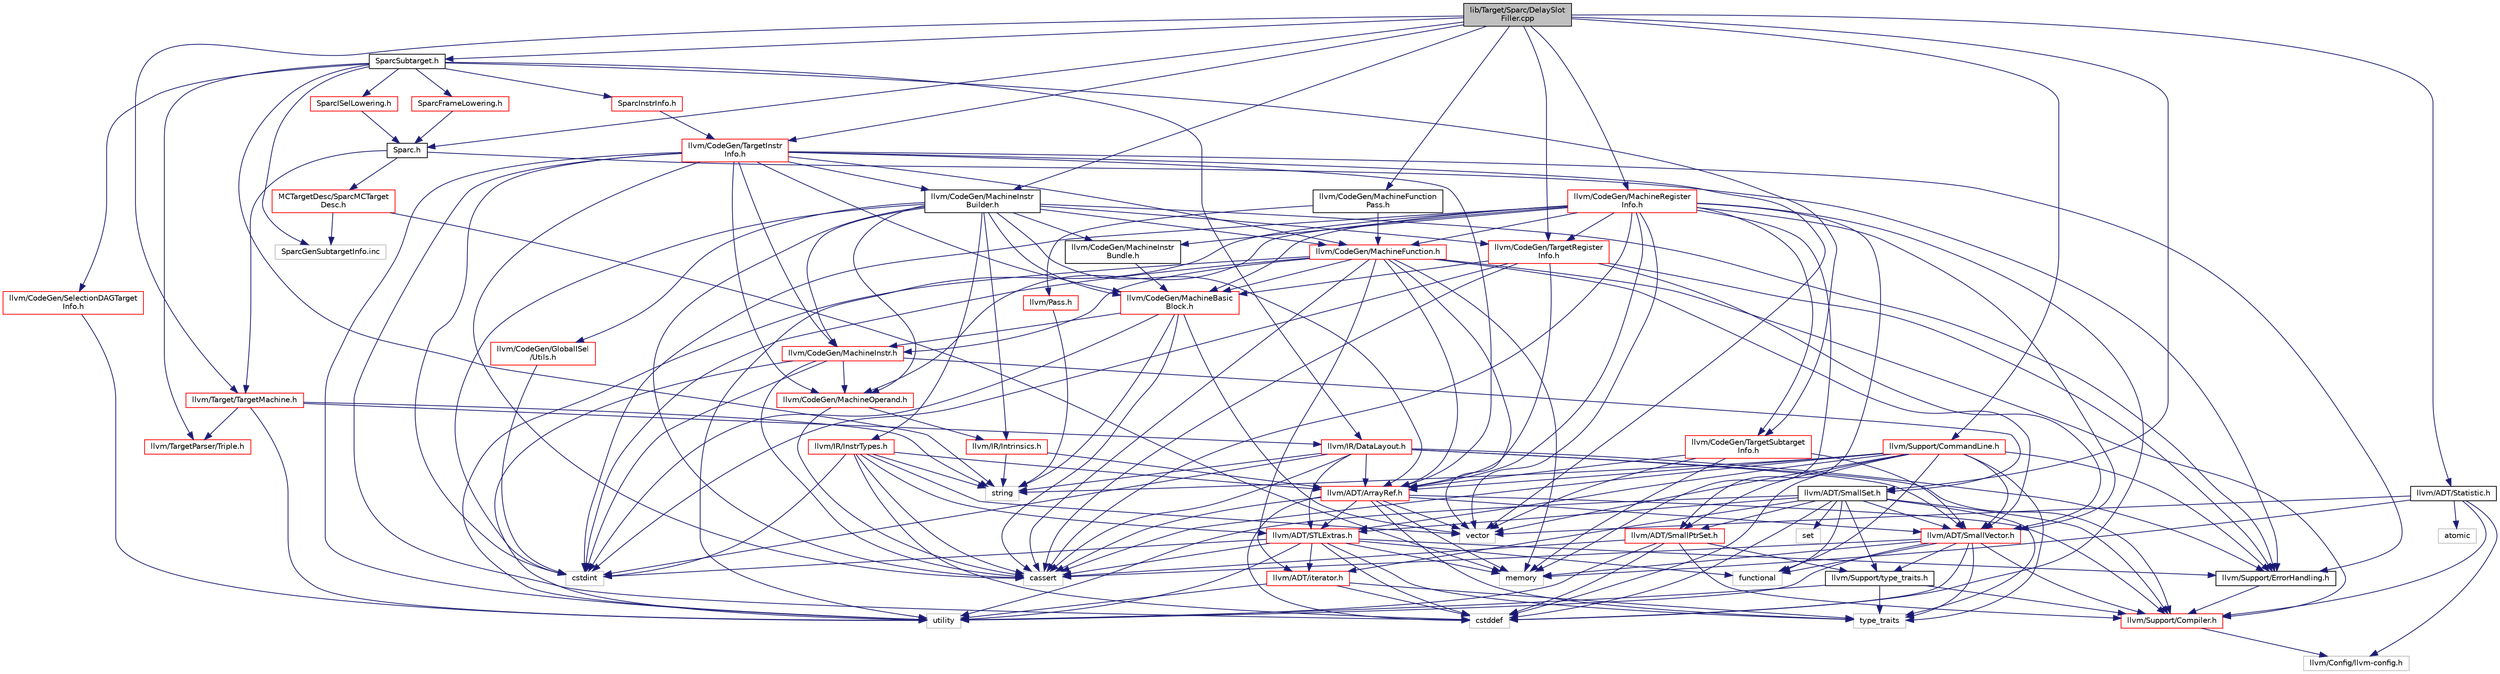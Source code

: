 digraph "lib/Target/Sparc/DelaySlotFiller.cpp"
{
 // LATEX_PDF_SIZE
  bgcolor="transparent";
  edge [fontname="Helvetica",fontsize="10",labelfontname="Helvetica",labelfontsize="10"];
  node [fontname="Helvetica",fontsize="10",shape=record];
  Node1 [label="lib/Target/Sparc/DelaySlot\lFiller.cpp",height=0.2,width=0.4,color="black", fillcolor="grey75", style="filled", fontcolor="black",tooltip=" "];
  Node1 -> Node2 [color="midnightblue",fontsize="10",style="solid",fontname="Helvetica"];
  Node2 [label="Sparc.h",height=0.2,width=0.4,color="black",URL="$Sparc_8h.html",tooltip=" "];
  Node2 -> Node3 [color="midnightblue",fontsize="10",style="solid",fontname="Helvetica"];
  Node3 [label="MCTargetDesc/SparcMCTarget\lDesc.h",height=0.2,width=0.4,color="red",URL="$SparcMCTargetDesc_8h.html",tooltip=" "];
  Node3 -> Node9 [color="midnightblue",fontsize="10",style="solid",fontname="Helvetica"];
  Node9 [label="memory",height=0.2,width=0.4,color="grey75",tooltip=" "];
  Node3 -> Node12 [color="midnightblue",fontsize="10",style="solid",fontname="Helvetica"];
  Node12 [label="SparcGenSubtargetInfo.inc",height=0.2,width=0.4,color="grey75",tooltip=" "];
  Node2 -> Node13 [color="midnightblue",fontsize="10",style="solid",fontname="Helvetica"];
  Node13 [label="llvm/Support/ErrorHandling.h",height=0.2,width=0.4,color="black",URL="$Support_2ErrorHandling_8h.html",tooltip=" "];
  Node13 -> Node14 [color="midnightblue",fontsize="10",style="solid",fontname="Helvetica"];
  Node14 [label="llvm/Support/Compiler.h",height=0.2,width=0.4,color="red",URL="$Compiler_8h.html",tooltip=" "];
  Node14 -> Node15 [color="midnightblue",fontsize="10",style="solid",fontname="Helvetica"];
  Node15 [label="llvm/Config/llvm-config.h",height=0.2,width=0.4,color="grey75",tooltip=" "];
  Node2 -> Node17 [color="midnightblue",fontsize="10",style="solid",fontname="Helvetica"];
  Node17 [label="llvm/Target/TargetMachine.h",height=0.2,width=0.4,color="red",URL="$Target_2TargetMachine_8h.html",tooltip=" "];
  Node17 -> Node36 [color="midnightblue",fontsize="10",style="solid",fontname="Helvetica"];
  Node36 [label="llvm/IR/DataLayout.h",height=0.2,width=0.4,color="red",URL="$DataLayout_8h.html",tooltip=" "];
  Node36 -> Node41 [color="midnightblue",fontsize="10",style="solid",fontname="Helvetica"];
  Node41 [label="llvm/ADT/ArrayRef.h",height=0.2,width=0.4,color="red",URL="$ArrayRef_8h.html",tooltip=" "];
  Node41 -> Node46 [color="midnightblue",fontsize="10",style="solid",fontname="Helvetica"];
  Node46 [label="llvm/ADT/SmallVector.h",height=0.2,width=0.4,color="red",URL="$SmallVector_8h.html",tooltip=" "];
  Node46 -> Node14 [color="midnightblue",fontsize="10",style="solid",fontname="Helvetica"];
  Node46 -> Node45 [color="midnightblue",fontsize="10",style="solid",fontname="Helvetica"];
  Node45 [label="llvm/Support/type_traits.h",height=0.2,width=0.4,color="black",URL="$type__traits_8h.html",tooltip=" "];
  Node45 -> Node14 [color="midnightblue",fontsize="10",style="solid",fontname="Helvetica"];
  Node45 -> Node24 [color="midnightblue",fontsize="10",style="solid",fontname="Helvetica"];
  Node24 [label="type_traits",height=0.2,width=0.4,color="grey75",tooltip=" "];
  Node45 -> Node25 [color="midnightblue",fontsize="10",style="solid",fontname="Helvetica"];
  Node25 [label="utility",height=0.2,width=0.4,color="grey75",tooltip=" "];
  Node46 -> Node20 [color="midnightblue",fontsize="10",style="solid",fontname="Helvetica"];
  Node20 [label="cassert",height=0.2,width=0.4,color="grey75",tooltip=" "];
  Node46 -> Node21 [color="midnightblue",fontsize="10",style="solid",fontname="Helvetica"];
  Node21 [label="cstddef",height=0.2,width=0.4,color="grey75",tooltip=" "];
  Node46 -> Node48 [color="midnightblue",fontsize="10",style="solid",fontname="Helvetica"];
  Node48 [label="functional",height=0.2,width=0.4,color="grey75",tooltip=" "];
  Node46 -> Node9 [color="midnightblue",fontsize="10",style="solid",fontname="Helvetica"];
  Node46 -> Node24 [color="midnightblue",fontsize="10",style="solid",fontname="Helvetica"];
  Node46 -> Node25 [color="midnightblue",fontsize="10",style="solid",fontname="Helvetica"];
  Node41 -> Node52 [color="midnightblue",fontsize="10",style="solid",fontname="Helvetica"];
  Node52 [label="llvm/ADT/STLExtras.h",height=0.2,width=0.4,color="red",URL="$STLExtras_8h.html",tooltip=" "];
  Node52 -> Node54 [color="midnightblue",fontsize="10",style="solid",fontname="Helvetica"];
  Node54 [label="llvm/ADT/iterator.h",height=0.2,width=0.4,color="red",URL="$iterator_8h.html",tooltip=" "];
  Node54 -> Node21 [color="midnightblue",fontsize="10",style="solid",fontname="Helvetica"];
  Node54 -> Node24 [color="midnightblue",fontsize="10",style="solid",fontname="Helvetica"];
  Node54 -> Node25 [color="midnightblue",fontsize="10",style="solid",fontname="Helvetica"];
  Node52 -> Node13 [color="midnightblue",fontsize="10",style="solid",fontname="Helvetica"];
  Node52 -> Node20 [color="midnightblue",fontsize="10",style="solid",fontname="Helvetica"];
  Node52 -> Node21 [color="midnightblue",fontsize="10",style="solid",fontname="Helvetica"];
  Node52 -> Node22 [color="midnightblue",fontsize="10",style="solid",fontname="Helvetica"];
  Node22 [label="cstdint",height=0.2,width=0.4,color="grey75",tooltip=" "];
  Node52 -> Node48 [color="midnightblue",fontsize="10",style="solid",fontname="Helvetica"];
  Node52 -> Node9 [color="midnightblue",fontsize="10",style="solid",fontname="Helvetica"];
  Node52 -> Node24 [color="midnightblue",fontsize="10",style="solid",fontname="Helvetica"];
  Node52 -> Node25 [color="midnightblue",fontsize="10",style="solid",fontname="Helvetica"];
  Node41 -> Node14 [color="midnightblue",fontsize="10",style="solid",fontname="Helvetica"];
  Node41 -> Node20 [color="midnightblue",fontsize="10",style="solid",fontname="Helvetica"];
  Node41 -> Node21 [color="midnightblue",fontsize="10",style="solid",fontname="Helvetica"];
  Node41 -> Node9 [color="midnightblue",fontsize="10",style="solid",fontname="Helvetica"];
  Node41 -> Node24 [color="midnightblue",fontsize="10",style="solid",fontname="Helvetica"];
  Node41 -> Node57 [color="midnightblue",fontsize="10",style="solid",fontname="Helvetica"];
  Node57 [label="vector",height=0.2,width=0.4,color="grey75",tooltip=" "];
  Node36 -> Node52 [color="midnightblue",fontsize="10",style="solid",fontname="Helvetica"];
  Node36 -> Node46 [color="midnightblue",fontsize="10",style="solid",fontname="Helvetica"];
  Node36 -> Node14 [color="midnightblue",fontsize="10",style="solid",fontname="Helvetica"];
  Node36 -> Node13 [color="midnightblue",fontsize="10",style="solid",fontname="Helvetica"];
  Node36 -> Node20 [color="midnightblue",fontsize="10",style="solid",fontname="Helvetica"];
  Node36 -> Node22 [color="midnightblue",fontsize="10",style="solid",fontname="Helvetica"];
  Node36 -> Node34 [color="midnightblue",fontsize="10",style="solid",fontname="Helvetica"];
  Node34 [label="string",height=0.2,width=0.4,color="grey75",tooltip=" "];
  Node17 -> Node156 [color="midnightblue",fontsize="10",style="solid",fontname="Helvetica"];
  Node156 [label="llvm/TargetParser/Triple.h",height=0.2,width=0.4,color="red",URL="$Triple_8h.html",tooltip=" "];
  Node17 -> Node34 [color="midnightblue",fontsize="10",style="solid",fontname="Helvetica"];
  Node17 -> Node25 [color="midnightblue",fontsize="10",style="solid",fontname="Helvetica"];
  Node1 -> Node158 [color="midnightblue",fontsize="10",style="solid",fontname="Helvetica"];
  Node158 [label="SparcSubtarget.h",height=0.2,width=0.4,color="black",URL="$SparcSubtarget_8h.html",tooltip=" "];
  Node158 -> Node159 [color="midnightblue",fontsize="10",style="solid",fontname="Helvetica"];
  Node159 [label="SparcFrameLowering.h",height=0.2,width=0.4,color="red",URL="$SparcFrameLowering_8h.html",tooltip=" "];
  Node159 -> Node2 [color="midnightblue",fontsize="10",style="solid",fontname="Helvetica"];
  Node158 -> Node201 [color="midnightblue",fontsize="10",style="solid",fontname="Helvetica"];
  Node201 [label="SparcISelLowering.h",height=0.2,width=0.4,color="red",URL="$SparcISelLowering_8h.html",tooltip=" "];
  Node201 -> Node2 [color="midnightblue",fontsize="10",style="solid",fontname="Helvetica"];
  Node158 -> Node238 [color="midnightblue",fontsize="10",style="solid",fontname="Helvetica"];
  Node238 [label="SparcInstrInfo.h",height=0.2,width=0.4,color="red",URL="$SparcInstrInfo_8h.html",tooltip=" "];
  Node238 -> Node242 [color="midnightblue",fontsize="10",style="solid",fontname="Helvetica"];
  Node242 [label="llvm/CodeGen/TargetInstr\lInfo.h",height=0.2,width=0.4,color="red",URL="$TargetInstrInfo_8h.html",tooltip=" "];
  Node242 -> Node41 [color="midnightblue",fontsize="10",style="solid",fontname="Helvetica"];
  Node242 -> Node161 [color="midnightblue",fontsize="10",style="solid",fontname="Helvetica"];
  Node161 [label="llvm/CodeGen/MachineBasic\lBlock.h",height=0.2,width=0.4,color="red",URL="$MachineBasicBlock_8h.html",tooltip=" "];
  Node161 -> Node164 [color="midnightblue",fontsize="10",style="solid",fontname="Helvetica"];
  Node164 [label="llvm/CodeGen/MachineInstr.h",height=0.2,width=0.4,color="red",URL="$MachineInstr_8h.html",tooltip=" "];
  Node164 -> Node166 [color="midnightblue",fontsize="10",style="solid",fontname="Helvetica"];
  Node166 [label="llvm/ADT/SmallSet.h",height=0.2,width=0.4,color="black",URL="$SmallSet_8h.html",tooltip=" "];
  Node166 -> Node76 [color="midnightblue",fontsize="10",style="solid",fontname="Helvetica"];
  Node76 [label="llvm/ADT/SmallPtrSet.h",height=0.2,width=0.4,color="red",URL="$SmallPtrSet_8h.html",tooltip=" "];
  Node76 -> Node14 [color="midnightblue",fontsize="10",style="solid",fontname="Helvetica"];
  Node76 -> Node45 [color="midnightblue",fontsize="10",style="solid",fontname="Helvetica"];
  Node76 -> Node20 [color="midnightblue",fontsize="10",style="solid",fontname="Helvetica"];
  Node76 -> Node21 [color="midnightblue",fontsize="10",style="solid",fontname="Helvetica"];
  Node76 -> Node25 [color="midnightblue",fontsize="10",style="solid",fontname="Helvetica"];
  Node166 -> Node46 [color="midnightblue",fontsize="10",style="solid",fontname="Helvetica"];
  Node166 -> Node52 [color="midnightblue",fontsize="10",style="solid",fontname="Helvetica"];
  Node166 -> Node54 [color="midnightblue",fontsize="10",style="solid",fontname="Helvetica"];
  Node166 -> Node14 [color="midnightblue",fontsize="10",style="solid",fontname="Helvetica"];
  Node166 -> Node45 [color="midnightblue",fontsize="10",style="solid",fontname="Helvetica"];
  Node166 -> Node21 [color="midnightblue",fontsize="10",style="solid",fontname="Helvetica"];
  Node166 -> Node48 [color="midnightblue",fontsize="10",style="solid",fontname="Helvetica"];
  Node166 -> Node92 [color="midnightblue",fontsize="10",style="solid",fontname="Helvetica"];
  Node92 [label="set",height=0.2,width=0.4,color="grey75",tooltip=" "];
  Node166 -> Node24 [color="midnightblue",fontsize="10",style="solid",fontname="Helvetica"];
  Node166 -> Node25 [color="midnightblue",fontsize="10",style="solid",fontname="Helvetica"];
  Node164 -> Node180 [color="midnightblue",fontsize="10",style="solid",fontname="Helvetica"];
  Node180 [label="llvm/CodeGen/MachineOperand.h",height=0.2,width=0.4,color="red",URL="$MachineOperand_8h.html",tooltip=" "];
  Node180 -> Node183 [color="midnightblue",fontsize="10",style="solid",fontname="Helvetica"];
  Node183 [label="llvm/IR/Intrinsics.h",height=0.2,width=0.4,color="red",URL="$Intrinsics_8h.html",tooltip=" "];
  Node183 -> Node41 [color="midnightblue",fontsize="10",style="solid",fontname="Helvetica"];
  Node183 -> Node34 [color="midnightblue",fontsize="10",style="solid",fontname="Helvetica"];
  Node180 -> Node20 [color="midnightblue",fontsize="10",style="solid",fontname="Helvetica"];
  Node164 -> Node20 [color="midnightblue",fontsize="10",style="solid",fontname="Helvetica"];
  Node164 -> Node22 [color="midnightblue",fontsize="10",style="solid",fontname="Helvetica"];
  Node164 -> Node25 [color="midnightblue",fontsize="10",style="solid",fontname="Helvetica"];
  Node161 -> Node20 [color="midnightblue",fontsize="10",style="solid",fontname="Helvetica"];
  Node161 -> Node22 [color="midnightblue",fontsize="10",style="solid",fontname="Helvetica"];
  Node161 -> Node34 [color="midnightblue",fontsize="10",style="solid",fontname="Helvetica"];
  Node161 -> Node57 [color="midnightblue",fontsize="10",style="solid",fontname="Helvetica"];
  Node242 -> Node231 [color="midnightblue",fontsize="10",style="solid",fontname="Helvetica"];
  Node231 [label="llvm/CodeGen/MachineFunction.h",height=0.2,width=0.4,color="red",URL="$MachineFunction_8h.html",tooltip=" "];
  Node231 -> Node41 [color="midnightblue",fontsize="10",style="solid",fontname="Helvetica"];
  Node231 -> Node46 [color="midnightblue",fontsize="10",style="solid",fontname="Helvetica"];
  Node231 -> Node54 [color="midnightblue",fontsize="10",style="solid",fontname="Helvetica"];
  Node231 -> Node161 [color="midnightblue",fontsize="10",style="solid",fontname="Helvetica"];
  Node231 -> Node164 [color="midnightblue",fontsize="10",style="solid",fontname="Helvetica"];
  Node231 -> Node14 [color="midnightblue",fontsize="10",style="solid",fontname="Helvetica"];
  Node231 -> Node20 [color="midnightblue",fontsize="10",style="solid",fontname="Helvetica"];
  Node231 -> Node22 [color="midnightblue",fontsize="10",style="solid",fontname="Helvetica"];
  Node231 -> Node9 [color="midnightblue",fontsize="10",style="solid",fontname="Helvetica"];
  Node231 -> Node25 [color="midnightblue",fontsize="10",style="solid",fontname="Helvetica"];
  Node231 -> Node57 [color="midnightblue",fontsize="10",style="solid",fontname="Helvetica"];
  Node242 -> Node164 [color="midnightblue",fontsize="10",style="solid",fontname="Helvetica"];
  Node242 -> Node245 [color="midnightblue",fontsize="10",style="solid",fontname="Helvetica"];
  Node245 [label="llvm/CodeGen/MachineInstr\lBuilder.h",height=0.2,width=0.4,color="black",URL="$MachineInstrBuilder_8h.html",tooltip=" "];
  Node245 -> Node41 [color="midnightblue",fontsize="10",style="solid",fontname="Helvetica"];
  Node245 -> Node246 [color="midnightblue",fontsize="10",style="solid",fontname="Helvetica"];
  Node246 [label="llvm/CodeGen/GlobalISel\l/Utils.h",height=0.2,width=0.4,color="red",URL="$CodeGen_2GlobalISel_2Utils_8h.html",tooltip=" "];
  Node246 -> Node22 [color="midnightblue",fontsize="10",style="solid",fontname="Helvetica"];
  Node245 -> Node161 [color="midnightblue",fontsize="10",style="solid",fontname="Helvetica"];
  Node245 -> Node231 [color="midnightblue",fontsize="10",style="solid",fontname="Helvetica"];
  Node245 -> Node164 [color="midnightblue",fontsize="10",style="solid",fontname="Helvetica"];
  Node245 -> Node248 [color="midnightblue",fontsize="10",style="solid",fontname="Helvetica"];
  Node248 [label="llvm/CodeGen/MachineInstr\lBundle.h",height=0.2,width=0.4,color="black",URL="$MachineInstrBundle_8h.html",tooltip=" "];
  Node248 -> Node161 [color="midnightblue",fontsize="10",style="solid",fontname="Helvetica"];
  Node245 -> Node180 [color="midnightblue",fontsize="10",style="solid",fontname="Helvetica"];
  Node245 -> Node240 [color="midnightblue",fontsize="10",style="solid",fontname="Helvetica"];
  Node240 [label="llvm/CodeGen/TargetRegister\lInfo.h",height=0.2,width=0.4,color="red",URL="$TargetRegisterInfo_8h.html",tooltip=" "];
  Node240 -> Node41 [color="midnightblue",fontsize="10",style="solid",fontname="Helvetica"];
  Node240 -> Node46 [color="midnightblue",fontsize="10",style="solid",fontname="Helvetica"];
  Node240 -> Node161 [color="midnightblue",fontsize="10",style="solid",fontname="Helvetica"];
  Node240 -> Node13 [color="midnightblue",fontsize="10",style="solid",fontname="Helvetica"];
  Node240 -> Node20 [color="midnightblue",fontsize="10",style="solid",fontname="Helvetica"];
  Node240 -> Node22 [color="midnightblue",fontsize="10",style="solid",fontname="Helvetica"];
  Node245 -> Node207 [color="midnightblue",fontsize="10",style="solid",fontname="Helvetica"];
  Node207 [label="llvm/IR/InstrTypes.h",height=0.2,width=0.4,color="red",URL="$InstrTypes_8h.html",tooltip=" "];
  Node207 -> Node41 [color="midnightblue",fontsize="10",style="solid",fontname="Helvetica"];
  Node207 -> Node52 [color="midnightblue",fontsize="10",style="solid",fontname="Helvetica"];
  Node207 -> Node20 [color="midnightblue",fontsize="10",style="solid",fontname="Helvetica"];
  Node207 -> Node21 [color="midnightblue",fontsize="10",style="solid",fontname="Helvetica"];
  Node207 -> Node22 [color="midnightblue",fontsize="10",style="solid",fontname="Helvetica"];
  Node207 -> Node34 [color="midnightblue",fontsize="10",style="solid",fontname="Helvetica"];
  Node207 -> Node57 [color="midnightblue",fontsize="10",style="solid",fontname="Helvetica"];
  Node245 -> Node183 [color="midnightblue",fontsize="10",style="solid",fontname="Helvetica"];
  Node245 -> Node13 [color="midnightblue",fontsize="10",style="solid",fontname="Helvetica"];
  Node245 -> Node20 [color="midnightblue",fontsize="10",style="solid",fontname="Helvetica"];
  Node245 -> Node22 [color="midnightblue",fontsize="10",style="solid",fontname="Helvetica"];
  Node242 -> Node180 [color="midnightblue",fontsize="10",style="solid",fontname="Helvetica"];
  Node242 -> Node13 [color="midnightblue",fontsize="10",style="solid",fontname="Helvetica"];
  Node242 -> Node20 [color="midnightblue",fontsize="10",style="solid",fontname="Helvetica"];
  Node242 -> Node21 [color="midnightblue",fontsize="10",style="solid",fontname="Helvetica"];
  Node242 -> Node22 [color="midnightblue",fontsize="10",style="solid",fontname="Helvetica"];
  Node242 -> Node25 [color="midnightblue",fontsize="10",style="solid",fontname="Helvetica"];
  Node242 -> Node57 [color="midnightblue",fontsize="10",style="solid",fontname="Helvetica"];
  Node158 -> Node277 [color="midnightblue",fontsize="10",style="solid",fontname="Helvetica"];
  Node277 [label="llvm/CodeGen/SelectionDAGTarget\lInfo.h",height=0.2,width=0.4,color="red",URL="$SelectionDAGTargetInfo_8h.html",tooltip=" "];
  Node277 -> Node25 [color="midnightblue",fontsize="10",style="solid",fontname="Helvetica"];
  Node158 -> Node255 [color="midnightblue",fontsize="10",style="solid",fontname="Helvetica"];
  Node255 [label="llvm/CodeGen/TargetSubtarget\lInfo.h",height=0.2,width=0.4,color="red",URL="$TargetSubtargetInfo_8h.html",tooltip=" "];
  Node255 -> Node41 [color="midnightblue",fontsize="10",style="solid",fontname="Helvetica"];
  Node255 -> Node46 [color="midnightblue",fontsize="10",style="solid",fontname="Helvetica"];
  Node255 -> Node9 [color="midnightblue",fontsize="10",style="solid",fontname="Helvetica"];
  Node255 -> Node57 [color="midnightblue",fontsize="10",style="solid",fontname="Helvetica"];
  Node158 -> Node36 [color="midnightblue",fontsize="10",style="solid",fontname="Helvetica"];
  Node158 -> Node156 [color="midnightblue",fontsize="10",style="solid",fontname="Helvetica"];
  Node158 -> Node34 [color="midnightblue",fontsize="10",style="solid",fontname="Helvetica"];
  Node158 -> Node12 [color="midnightblue",fontsize="10",style="solid",fontname="Helvetica"];
  Node1 -> Node166 [color="midnightblue",fontsize="10",style="solid",fontname="Helvetica"];
  Node1 -> Node278 [color="midnightblue",fontsize="10",style="solid",fontname="Helvetica"];
  Node278 [label="llvm/ADT/Statistic.h",height=0.2,width=0.4,color="black",URL="$Statistic_8h.html",tooltip=" "];
  Node278 -> Node15 [color="midnightblue",fontsize="10",style="solid",fontname="Helvetica"];
  Node278 -> Node14 [color="midnightblue",fontsize="10",style="solid",fontname="Helvetica"];
  Node278 -> Node149 [color="midnightblue",fontsize="10",style="solid",fontname="Helvetica"];
  Node149 [label="atomic",height=0.2,width=0.4,color="grey75",tooltip=" "];
  Node278 -> Node9 [color="midnightblue",fontsize="10",style="solid",fontname="Helvetica"];
  Node278 -> Node57 [color="midnightblue",fontsize="10",style="solid",fontname="Helvetica"];
  Node1 -> Node267 [color="midnightblue",fontsize="10",style="solid",fontname="Helvetica"];
  Node267 [label="llvm/CodeGen/MachineFunction\lPass.h",height=0.2,width=0.4,color="black",URL="$MachineFunctionPass_8h.html",tooltip=" "];
  Node267 -> Node231 [color="midnightblue",fontsize="10",style="solid",fontname="Helvetica"];
  Node267 -> Node268 [color="midnightblue",fontsize="10",style="solid",fontname="Helvetica"];
  Node268 [label="llvm/Pass.h",height=0.2,width=0.4,color="red",URL="$Pass_8h.html",tooltip=" "];
  Node268 -> Node34 [color="midnightblue",fontsize="10",style="solid",fontname="Helvetica"];
  Node1 -> Node245 [color="midnightblue",fontsize="10",style="solid",fontname="Helvetica"];
  Node1 -> Node251 [color="midnightblue",fontsize="10",style="solid",fontname="Helvetica"];
  Node251 [label="llvm/CodeGen/MachineRegister\lInfo.h",height=0.2,width=0.4,color="red",URL="$MachineRegisterInfo_8h.html",tooltip=" "];
  Node251 -> Node41 [color="midnightblue",fontsize="10",style="solid",fontname="Helvetica"];
  Node251 -> Node76 [color="midnightblue",fontsize="10",style="solid",fontname="Helvetica"];
  Node251 -> Node46 [color="midnightblue",fontsize="10",style="solid",fontname="Helvetica"];
  Node251 -> Node161 [color="midnightblue",fontsize="10",style="solid",fontname="Helvetica"];
  Node251 -> Node231 [color="midnightblue",fontsize="10",style="solid",fontname="Helvetica"];
  Node251 -> Node248 [color="midnightblue",fontsize="10",style="solid",fontname="Helvetica"];
  Node251 -> Node180 [color="midnightblue",fontsize="10",style="solid",fontname="Helvetica"];
  Node251 -> Node240 [color="midnightblue",fontsize="10",style="solid",fontname="Helvetica"];
  Node251 -> Node255 [color="midnightblue",fontsize="10",style="solid",fontname="Helvetica"];
  Node251 -> Node20 [color="midnightblue",fontsize="10",style="solid",fontname="Helvetica"];
  Node251 -> Node21 [color="midnightblue",fontsize="10",style="solid",fontname="Helvetica"];
  Node251 -> Node22 [color="midnightblue",fontsize="10",style="solid",fontname="Helvetica"];
  Node251 -> Node9 [color="midnightblue",fontsize="10",style="solid",fontname="Helvetica"];
  Node251 -> Node25 [color="midnightblue",fontsize="10",style="solid",fontname="Helvetica"];
  Node251 -> Node57 [color="midnightblue",fontsize="10",style="solid",fontname="Helvetica"];
  Node1 -> Node242 [color="midnightblue",fontsize="10",style="solid",fontname="Helvetica"];
  Node1 -> Node240 [color="midnightblue",fontsize="10",style="solid",fontname="Helvetica"];
  Node1 -> Node213 [color="midnightblue",fontsize="10",style="solid",fontname="Helvetica"];
  Node213 [label="llvm/Support/CommandLine.h",height=0.2,width=0.4,color="red",URL="$CommandLine_8h.html",tooltip=" "];
  Node213 -> Node41 [color="midnightblue",fontsize="10",style="solid",fontname="Helvetica"];
  Node213 -> Node52 [color="midnightblue",fontsize="10",style="solid",fontname="Helvetica"];
  Node213 -> Node76 [color="midnightblue",fontsize="10",style="solid",fontname="Helvetica"];
  Node213 -> Node46 [color="midnightblue",fontsize="10",style="solid",fontname="Helvetica"];
  Node213 -> Node13 [color="midnightblue",fontsize="10",style="solid",fontname="Helvetica"];
  Node213 -> Node20 [color="midnightblue",fontsize="10",style="solid",fontname="Helvetica"];
  Node213 -> Node21 [color="midnightblue",fontsize="10",style="solid",fontname="Helvetica"];
  Node213 -> Node48 [color="midnightblue",fontsize="10",style="solid",fontname="Helvetica"];
  Node213 -> Node34 [color="midnightblue",fontsize="10",style="solid",fontname="Helvetica"];
  Node213 -> Node24 [color="midnightblue",fontsize="10",style="solid",fontname="Helvetica"];
  Node213 -> Node57 [color="midnightblue",fontsize="10",style="solid",fontname="Helvetica"];
  Node1 -> Node17 [color="midnightblue",fontsize="10",style="solid",fontname="Helvetica"];
}
